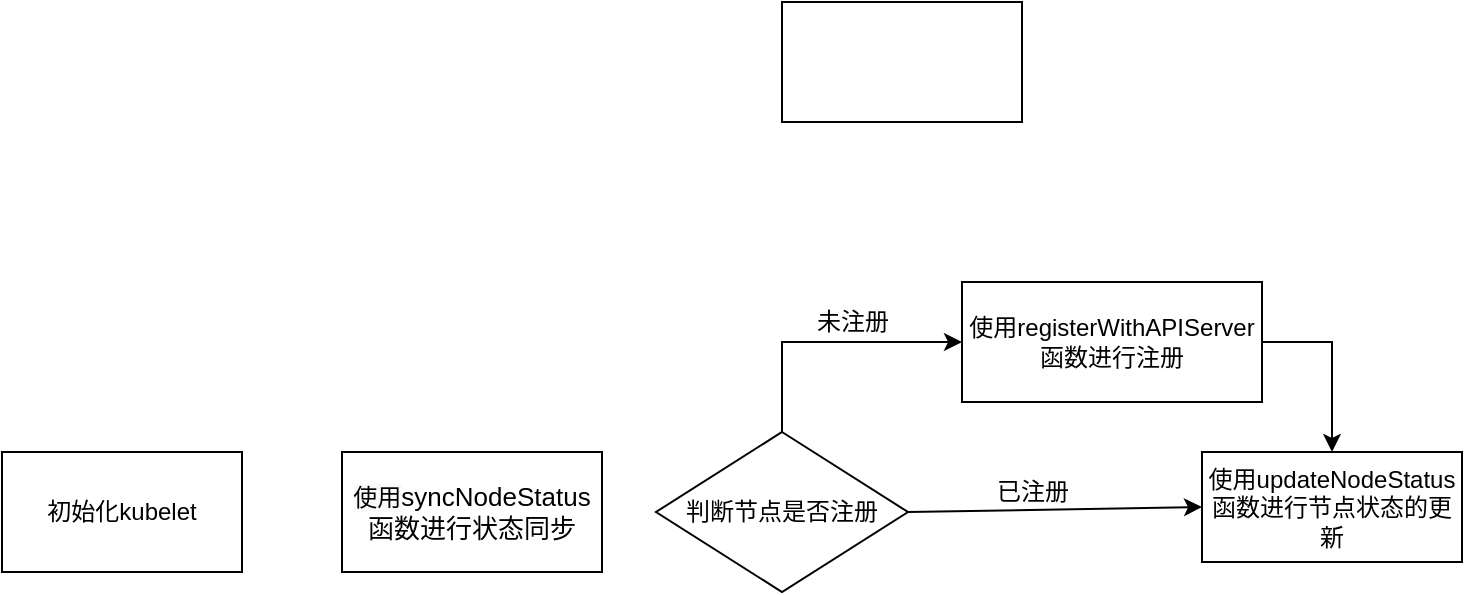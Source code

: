 <mxfile version="15.6.6" type="github">
  <diagram id="C5RBs43oDa-KdzZeNtuy" name="Page-1">
    <mxGraphModel dx="1351" dy="921" grid="1" gridSize="10" guides="1" tooltips="1" connect="1" arrows="1" fold="1" page="1" pageScale="1" pageWidth="2339" pageHeight="3300" math="0" shadow="0">
      <root>
        <mxCell id="WIyWlLk6GJQsqaUBKTNV-0" />
        <mxCell id="WIyWlLk6GJQsqaUBKTNV-1" parent="WIyWlLk6GJQsqaUBKTNV-0" />
        <mxCell id="eQrBRdrNltrsOs6du0Mm-0" value="初始化kubelet" style="rounded=0;whiteSpace=wrap;html=1;fillColor=default;strokeColor=default;fontColor=default;" vertex="1" parent="WIyWlLk6GJQsqaUBKTNV-1">
          <mxGeometry x="60" y="555" width="120" height="60" as="geometry" />
        </mxCell>
        <mxCell id="eQrBRdrNltrsOs6du0Mm-1" value="&lt;span style=&quot;background-color: rgb(248 , 249 , 250)&quot;&gt;使用&lt;/span&gt;&lt;span style=&quot;font-size: 13px; background-color: rgba(255, 255, 255, 0.01);&quot;&gt;syncNodeStatus函数进行状态同步&lt;/span&gt;" style="rounded=0;whiteSpace=wrap;html=1;fillColor=default;strokeColor=default;fontColor=default;" vertex="1" parent="WIyWlLk6GJQsqaUBKTNV-1">
          <mxGeometry x="230" y="555" width="130" height="60" as="geometry" />
        </mxCell>
        <mxCell id="eQrBRdrNltrsOs6du0Mm-2" value="" style="rounded=0;whiteSpace=wrap;html=1;fillColor=default;strokeColor=default;fontColor=default;" vertex="1" parent="WIyWlLk6GJQsqaUBKTNV-1">
          <mxGeometry x="450" y="330" width="120" height="60" as="geometry" />
        </mxCell>
        <mxCell id="eQrBRdrNltrsOs6du0Mm-3" value="判断节点是否注册" style="rhombus;whiteSpace=wrap;html=1;fontColor=default;strokeColor=default;fillColor=default;" vertex="1" parent="WIyWlLk6GJQsqaUBKTNV-1">
          <mxGeometry x="387" y="545" width="126" height="80" as="geometry" />
        </mxCell>
        <mxCell id="eQrBRdrNltrsOs6du0Mm-4" value="" style="endArrow=classic;html=1;rounded=0;fontColor=default;strokeColor=default;labelBackgroundColor=default;" edge="1" parent="WIyWlLk6GJQsqaUBKTNV-1">
          <mxGeometry width="50" height="50" relative="1" as="geometry">
            <mxPoint x="450" y="545" as="sourcePoint" />
            <mxPoint x="540" y="500" as="targetPoint" />
            <Array as="points">
              <mxPoint x="450" y="500" />
            </Array>
          </mxGeometry>
        </mxCell>
        <mxCell id="eQrBRdrNltrsOs6du0Mm-5" value="使用&lt;span&gt;registerWithAPIServer函数进行注册&lt;/span&gt;" style="rounded=0;whiteSpace=wrap;html=1;fillColor=default;strokeColor=default;fontColor=default;" vertex="1" parent="WIyWlLk6GJQsqaUBKTNV-1">
          <mxGeometry x="540" y="470" width="150" height="60" as="geometry" />
        </mxCell>
        <mxCell id="eQrBRdrNltrsOs6du0Mm-6" value="未注册" style="text;html=1;align=center;verticalAlign=middle;resizable=0;points=[];autosize=1;strokeColor=none;fillColor=none;fontColor=default;" vertex="1" parent="WIyWlLk6GJQsqaUBKTNV-1">
          <mxGeometry x="460" y="480" width="50" height="20" as="geometry" />
        </mxCell>
        <mxCell id="eQrBRdrNltrsOs6du0Mm-7" value="使用&lt;span&gt;updateNodeStatus函数进行节点状态的更新&lt;/span&gt;" style="rounded=0;whiteSpace=wrap;html=1;fillColor=default;strokeColor=default;fontColor=default;" vertex="1" parent="WIyWlLk6GJQsqaUBKTNV-1">
          <mxGeometry x="660" y="555" width="130" height="55" as="geometry" />
        </mxCell>
        <mxCell id="eQrBRdrNltrsOs6du0Mm-8" value="" style="endArrow=classic;html=1;rounded=0;labelBackgroundColor=default;fontColor=default;strokeColor=default;exitX=1;exitY=0.5;exitDx=0;exitDy=0;entryX=0;entryY=0.5;entryDx=0;entryDy=0;" edge="1" parent="WIyWlLk6GJQsqaUBKTNV-1" source="eQrBRdrNltrsOs6du0Mm-3" target="eQrBRdrNltrsOs6du0Mm-7">
          <mxGeometry width="50" height="50" relative="1" as="geometry">
            <mxPoint x="560" y="570" as="sourcePoint" />
            <mxPoint x="610" y="520" as="targetPoint" />
          </mxGeometry>
        </mxCell>
        <mxCell id="eQrBRdrNltrsOs6du0Mm-9" value="已注册" style="text;html=1;align=center;verticalAlign=middle;resizable=0;points=[];autosize=1;strokeColor=none;fillColor=none;fontColor=default;" vertex="1" parent="WIyWlLk6GJQsqaUBKTNV-1">
          <mxGeometry x="550" y="565" width="50" height="20" as="geometry" />
        </mxCell>
        <mxCell id="eQrBRdrNltrsOs6du0Mm-10" value="" style="endArrow=classic;html=1;rounded=0;labelBackgroundColor=default;fontColor=default;strokeColor=default;exitX=1;exitY=0.5;exitDx=0;exitDy=0;entryX=0.5;entryY=0;entryDx=0;entryDy=0;" edge="1" parent="WIyWlLk6GJQsqaUBKTNV-1" source="eQrBRdrNltrsOs6du0Mm-5" target="eQrBRdrNltrsOs6du0Mm-7">
          <mxGeometry width="50" height="50" relative="1" as="geometry">
            <mxPoint x="400" y="650" as="sourcePoint" />
            <mxPoint x="750" y="500" as="targetPoint" />
            <Array as="points">
              <mxPoint x="725" y="500" />
            </Array>
          </mxGeometry>
        </mxCell>
      </root>
    </mxGraphModel>
  </diagram>
</mxfile>

